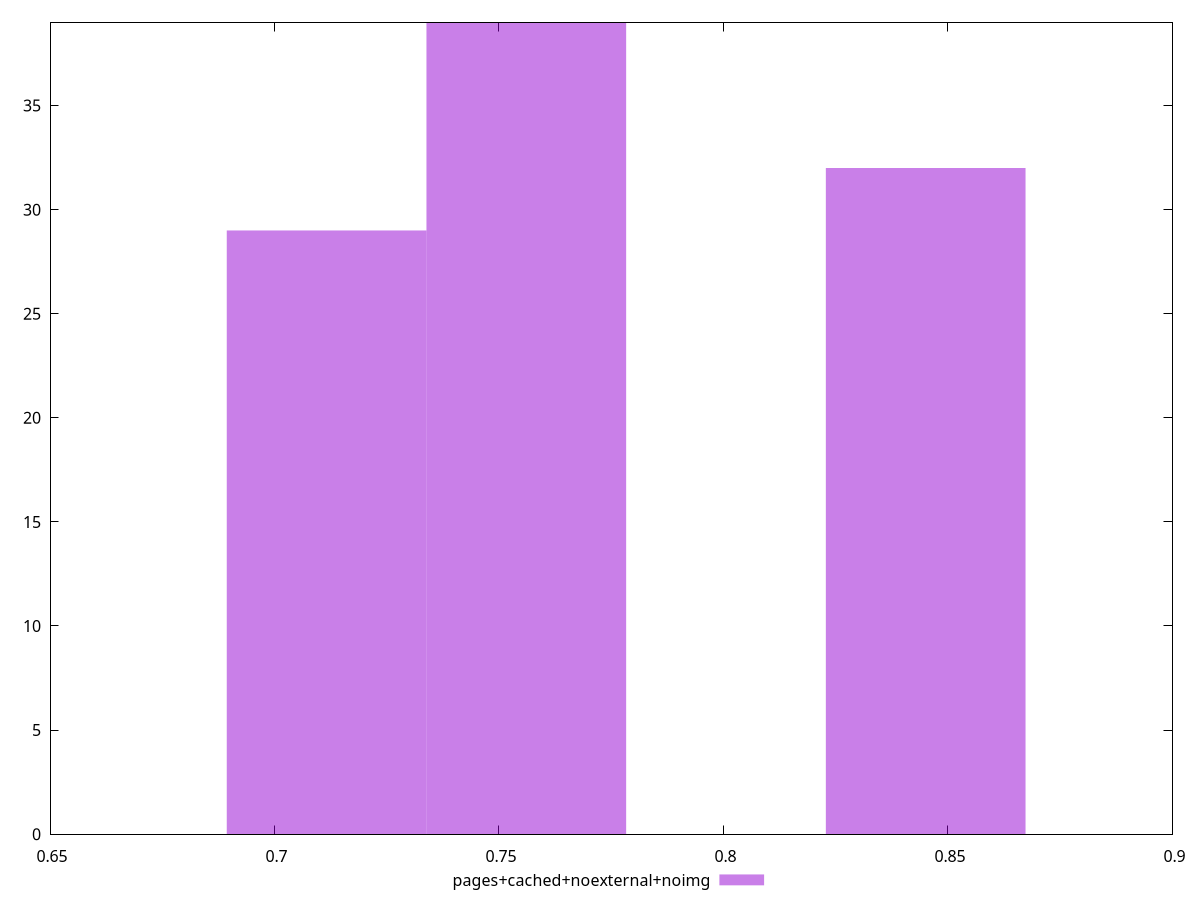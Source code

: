 $_pagesCachedNoexternalNoimg <<EOF
0.7116057883170543 29
0.7560811500868703 39
0.845031873626502 32
EOF
set key outside below
set terminal pngcairo
set output "report_00004_2020-11-02T20-21-41.718Z/uses-http2/pages+cached+noexternal+noimg//hist.png"
set yrange [0:39]
set boxwidth 0.044475361769815897
set style fill transparent solid 0.5 noborder
plot $_pagesCachedNoexternalNoimg title "pages+cached+noexternal+noimg" with boxes ,